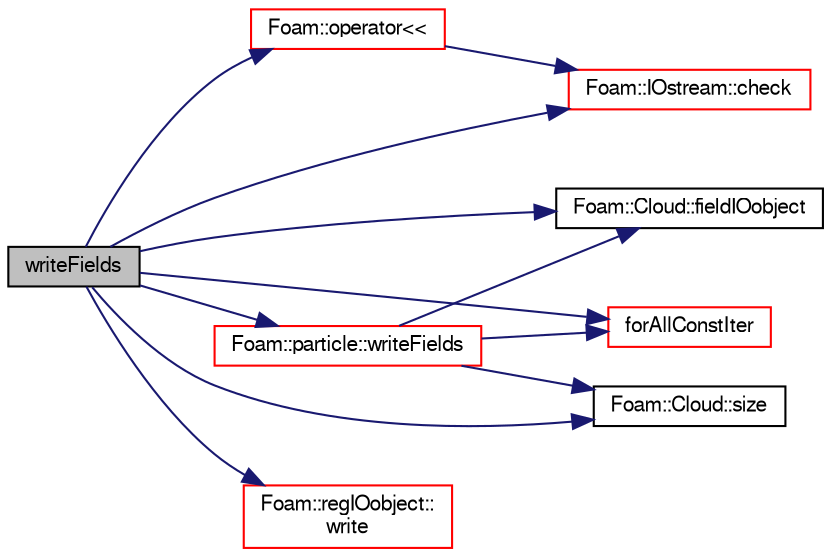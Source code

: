 digraph "writeFields"
{
  bgcolor="transparent";
  edge [fontname="FreeSans",fontsize="10",labelfontname="FreeSans",labelfontsize="10"];
  node [fontname="FreeSans",fontsize="10",shape=record];
  rankdir="LR";
  Node226 [label="writeFields",height=0.2,width=0.4,color="black", fillcolor="grey75", style="filled", fontcolor="black"];
  Node226 -> Node227 [color="midnightblue",fontsize="10",style="solid",fontname="FreeSans"];
  Node227 [label="Foam::IOstream::check",height=0.2,width=0.4,color="red",URL="$a26226.html#a367eb3425fc4e8270e2aa961df8ac8a5",tooltip="Check IOstream status for given operation. "];
  Node226 -> Node276 [color="midnightblue",fontsize="10",style="solid",fontname="FreeSans"];
  Node276 [label="Foam::Cloud::fieldIOobject",height=0.2,width=0.4,color="black",URL="$a23562.html#a96931e0eb11f9d9cd97e964e030a2c34",tooltip="Helper to construct IOobject for field and current time. "];
  Node226 -> Node277 [color="midnightblue",fontsize="10",style="solid",fontname="FreeSans"];
  Node277 [label="forAllConstIter",height=0.2,width=0.4,color="red",URL="$a38141.html#ae21e2836509b0fa7f7cedf6493b11b09"];
  Node226 -> Node532 [color="midnightblue",fontsize="10",style="solid",fontname="FreeSans"];
  Node532 [label="Foam::operator\<\<",height=0.2,width=0.4,color="red",URL="$a21124.html#ae86a76a63deefbe1a4490c873ad8e1b2"];
  Node532 -> Node227 [color="midnightblue",fontsize="10",style="solid",fontname="FreeSans"];
  Node226 -> Node534 [color="midnightblue",fontsize="10",style="solid",fontname="FreeSans"];
  Node534 [label="Foam::Cloud::size",height=0.2,width=0.4,color="black",URL="$a23562.html#a9facbf0a118d395c89884e45a5ca4e4b"];
  Node226 -> Node523 [color="midnightblue",fontsize="10",style="solid",fontname="FreeSans"];
  Node523 [label="Foam::regIOobject::\lwrite",height=0.2,width=0.4,color="red",URL="$a26334.html#ad48b7b943e88478c15879659cce7aebc",tooltip="Write using setting from DB. "];
  Node226 -> Node535 [color="midnightblue",fontsize="10",style="solid",fontname="FreeSans"];
  Node535 [label="Foam::particle::writeFields",height=0.2,width=0.4,color="red",URL="$a23586.html#a906eddb9c2a5710c531a5a57276cc18e",tooltip="Write the fields associated with the owner cloud. "];
  Node535 -> Node276 [color="midnightblue",fontsize="10",style="solid",fontname="FreeSans"];
  Node535 -> Node277 [color="midnightblue",fontsize="10",style="solid",fontname="FreeSans"];
  Node535 -> Node534 [color="midnightblue",fontsize="10",style="solid",fontname="FreeSans"];
}

